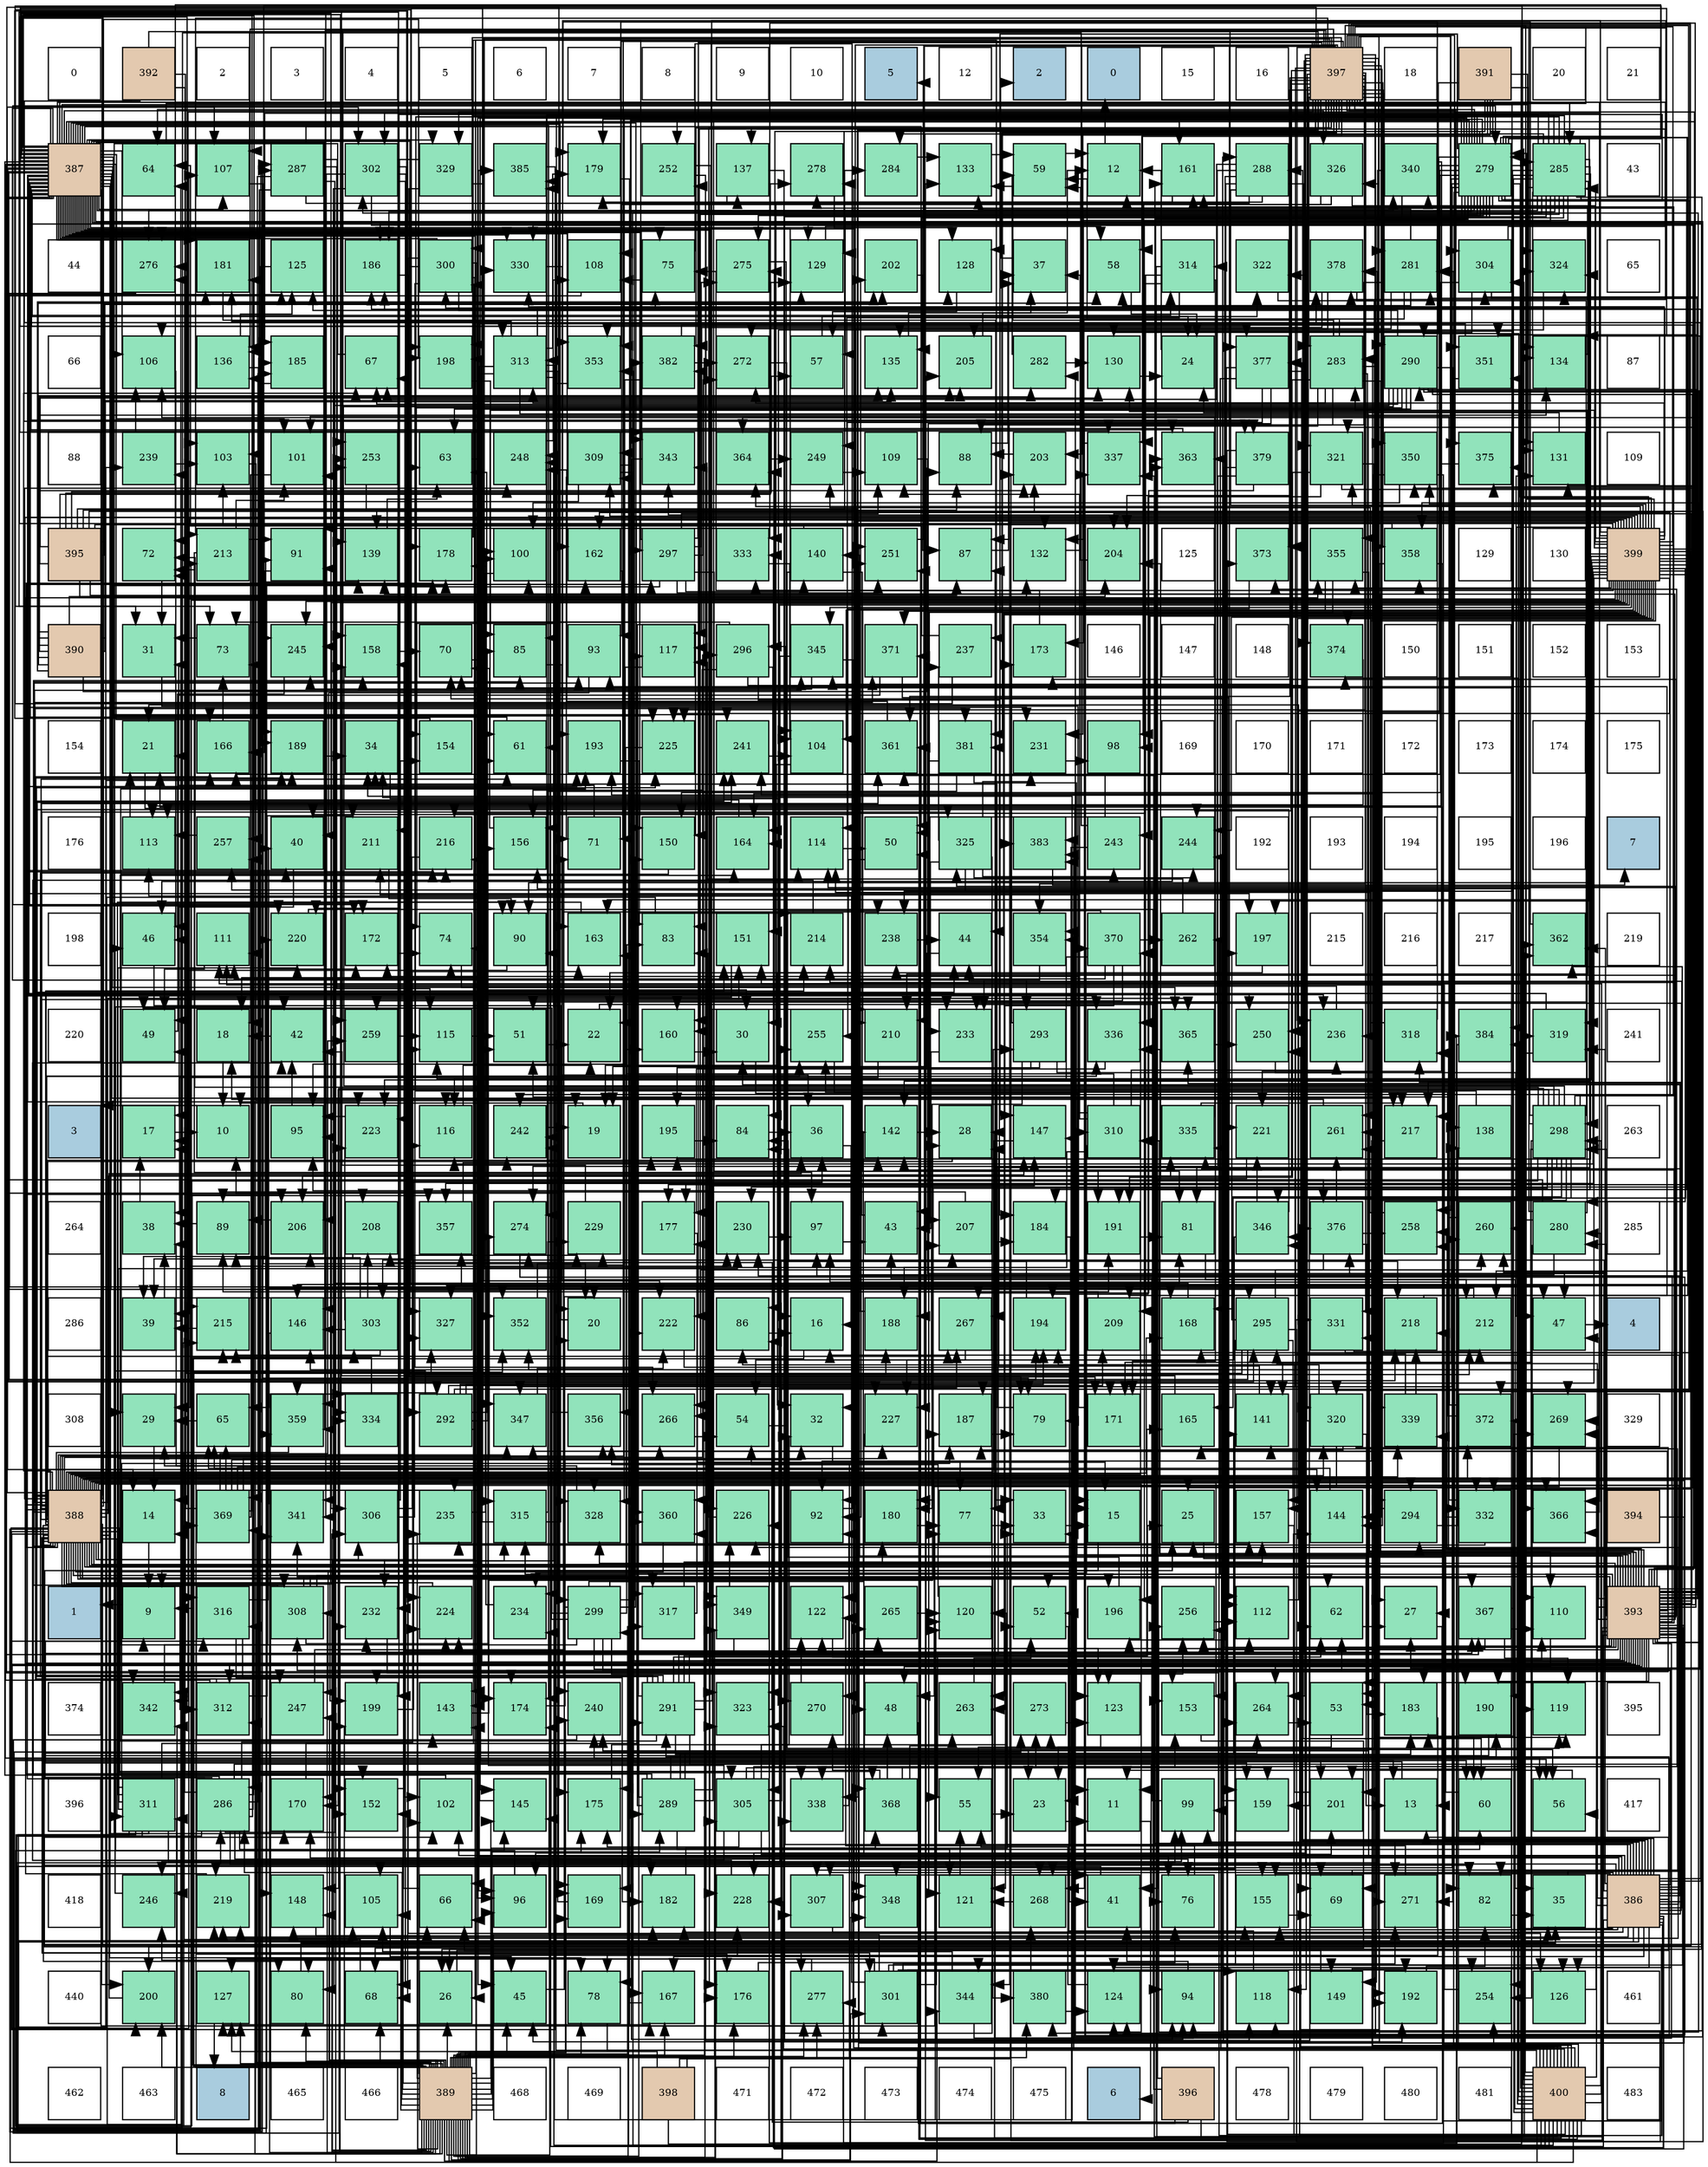 digraph layout{
 rankdir=TB;
 splines=ortho;
 node [style=filled shape=square fixedsize=true width=0.6];
0[label="0", fontsize=8, fillcolor="#ffffff"];
1[label="392", fontsize=8, fillcolor="#e3c9af"];
2[label="2", fontsize=8, fillcolor="#ffffff"];
3[label="3", fontsize=8, fillcolor="#ffffff"];
4[label="4", fontsize=8, fillcolor="#ffffff"];
5[label="5", fontsize=8, fillcolor="#ffffff"];
6[label="6", fontsize=8, fillcolor="#ffffff"];
7[label="7", fontsize=8, fillcolor="#ffffff"];
8[label="8", fontsize=8, fillcolor="#ffffff"];
9[label="9", fontsize=8, fillcolor="#ffffff"];
10[label="10", fontsize=8, fillcolor="#ffffff"];
11[label="5", fontsize=8, fillcolor="#a9ccde"];
12[label="12", fontsize=8, fillcolor="#ffffff"];
13[label="2", fontsize=8, fillcolor="#a9ccde"];
14[label="0", fontsize=8, fillcolor="#a9ccde"];
15[label="15", fontsize=8, fillcolor="#ffffff"];
16[label="16", fontsize=8, fillcolor="#ffffff"];
17[label="397", fontsize=8, fillcolor="#e3c9af"];
18[label="18", fontsize=8, fillcolor="#ffffff"];
19[label="391", fontsize=8, fillcolor="#e3c9af"];
20[label="20", fontsize=8, fillcolor="#ffffff"];
21[label="21", fontsize=8, fillcolor="#ffffff"];
22[label="387", fontsize=8, fillcolor="#e3c9af"];
23[label="64", fontsize=8, fillcolor="#91e3bb"];
24[label="107", fontsize=8, fillcolor="#91e3bb"];
25[label="287", fontsize=8, fillcolor="#91e3bb"];
26[label="302", fontsize=8, fillcolor="#91e3bb"];
27[label="329", fontsize=8, fillcolor="#91e3bb"];
28[label="385", fontsize=8, fillcolor="#91e3bb"];
29[label="179", fontsize=8, fillcolor="#91e3bb"];
30[label="252", fontsize=8, fillcolor="#91e3bb"];
31[label="137", fontsize=8, fillcolor="#91e3bb"];
32[label="278", fontsize=8, fillcolor="#91e3bb"];
33[label="284", fontsize=8, fillcolor="#91e3bb"];
34[label="133", fontsize=8, fillcolor="#91e3bb"];
35[label="59", fontsize=8, fillcolor="#91e3bb"];
36[label="12", fontsize=8, fillcolor="#91e3bb"];
37[label="161", fontsize=8, fillcolor="#91e3bb"];
38[label="288", fontsize=8, fillcolor="#91e3bb"];
39[label="326", fontsize=8, fillcolor="#91e3bb"];
40[label="340", fontsize=8, fillcolor="#91e3bb"];
41[label="279", fontsize=8, fillcolor="#91e3bb"];
42[label="285", fontsize=8, fillcolor="#91e3bb"];
43[label="43", fontsize=8, fillcolor="#ffffff"];
44[label="44", fontsize=8, fillcolor="#ffffff"];
45[label="276", fontsize=8, fillcolor="#91e3bb"];
46[label="181", fontsize=8, fillcolor="#91e3bb"];
47[label="125", fontsize=8, fillcolor="#91e3bb"];
48[label="186", fontsize=8, fillcolor="#91e3bb"];
49[label="300", fontsize=8, fillcolor="#91e3bb"];
50[label="330", fontsize=8, fillcolor="#91e3bb"];
51[label="108", fontsize=8, fillcolor="#91e3bb"];
52[label="75", fontsize=8, fillcolor="#91e3bb"];
53[label="275", fontsize=8, fillcolor="#91e3bb"];
54[label="129", fontsize=8, fillcolor="#91e3bb"];
55[label="202", fontsize=8, fillcolor="#91e3bb"];
56[label="128", fontsize=8, fillcolor="#91e3bb"];
57[label="37", fontsize=8, fillcolor="#91e3bb"];
58[label="58", fontsize=8, fillcolor="#91e3bb"];
59[label="314", fontsize=8, fillcolor="#91e3bb"];
60[label="322", fontsize=8, fillcolor="#91e3bb"];
61[label="378", fontsize=8, fillcolor="#91e3bb"];
62[label="281", fontsize=8, fillcolor="#91e3bb"];
63[label="304", fontsize=8, fillcolor="#91e3bb"];
64[label="324", fontsize=8, fillcolor="#91e3bb"];
65[label="65", fontsize=8, fillcolor="#ffffff"];
66[label="66", fontsize=8, fillcolor="#ffffff"];
67[label="106", fontsize=8, fillcolor="#91e3bb"];
68[label="136", fontsize=8, fillcolor="#91e3bb"];
69[label="185", fontsize=8, fillcolor="#91e3bb"];
70[label="67", fontsize=8, fillcolor="#91e3bb"];
71[label="198", fontsize=8, fillcolor="#91e3bb"];
72[label="313", fontsize=8, fillcolor="#91e3bb"];
73[label="353", fontsize=8, fillcolor="#91e3bb"];
74[label="382", fontsize=8, fillcolor="#91e3bb"];
75[label="272", fontsize=8, fillcolor="#91e3bb"];
76[label="57", fontsize=8, fillcolor="#91e3bb"];
77[label="135", fontsize=8, fillcolor="#91e3bb"];
78[label="205", fontsize=8, fillcolor="#91e3bb"];
79[label="282", fontsize=8, fillcolor="#91e3bb"];
80[label="130", fontsize=8, fillcolor="#91e3bb"];
81[label="24", fontsize=8, fillcolor="#91e3bb"];
82[label="377", fontsize=8, fillcolor="#91e3bb"];
83[label="283", fontsize=8, fillcolor="#91e3bb"];
84[label="290", fontsize=8, fillcolor="#91e3bb"];
85[label="351", fontsize=8, fillcolor="#91e3bb"];
86[label="134", fontsize=8, fillcolor="#91e3bb"];
87[label="87", fontsize=8, fillcolor="#ffffff"];
88[label="88", fontsize=8, fillcolor="#ffffff"];
89[label="239", fontsize=8, fillcolor="#91e3bb"];
90[label="103", fontsize=8, fillcolor="#91e3bb"];
91[label="101", fontsize=8, fillcolor="#91e3bb"];
92[label="253", fontsize=8, fillcolor="#91e3bb"];
93[label="63", fontsize=8, fillcolor="#91e3bb"];
94[label="248", fontsize=8, fillcolor="#91e3bb"];
95[label="309", fontsize=8, fillcolor="#91e3bb"];
96[label="343", fontsize=8, fillcolor="#91e3bb"];
97[label="364", fontsize=8, fillcolor="#91e3bb"];
98[label="249", fontsize=8, fillcolor="#91e3bb"];
99[label="109", fontsize=8, fillcolor="#91e3bb"];
100[label="88", fontsize=8, fillcolor="#91e3bb"];
101[label="203", fontsize=8, fillcolor="#91e3bb"];
102[label="337", fontsize=8, fillcolor="#91e3bb"];
103[label="363", fontsize=8, fillcolor="#91e3bb"];
104[label="379", fontsize=8, fillcolor="#91e3bb"];
105[label="321", fontsize=8, fillcolor="#91e3bb"];
106[label="350", fontsize=8, fillcolor="#91e3bb"];
107[label="375", fontsize=8, fillcolor="#91e3bb"];
108[label="131", fontsize=8, fillcolor="#91e3bb"];
109[label="109", fontsize=8, fillcolor="#ffffff"];
110[label="395", fontsize=8, fillcolor="#e3c9af"];
111[label="72", fontsize=8, fillcolor="#91e3bb"];
112[label="213", fontsize=8, fillcolor="#91e3bb"];
113[label="91", fontsize=8, fillcolor="#91e3bb"];
114[label="139", fontsize=8, fillcolor="#91e3bb"];
115[label="178", fontsize=8, fillcolor="#91e3bb"];
116[label="100", fontsize=8, fillcolor="#91e3bb"];
117[label="162", fontsize=8, fillcolor="#91e3bb"];
118[label="297", fontsize=8, fillcolor="#91e3bb"];
119[label="333", fontsize=8, fillcolor="#91e3bb"];
120[label="140", fontsize=8, fillcolor="#91e3bb"];
121[label="251", fontsize=8, fillcolor="#91e3bb"];
122[label="87", fontsize=8, fillcolor="#91e3bb"];
123[label="132", fontsize=8, fillcolor="#91e3bb"];
124[label="204", fontsize=8, fillcolor="#91e3bb"];
125[label="125", fontsize=8, fillcolor="#ffffff"];
126[label="373", fontsize=8, fillcolor="#91e3bb"];
127[label="355", fontsize=8, fillcolor="#91e3bb"];
128[label="358", fontsize=8, fillcolor="#91e3bb"];
129[label="129", fontsize=8, fillcolor="#ffffff"];
130[label="130", fontsize=8, fillcolor="#ffffff"];
131[label="399", fontsize=8, fillcolor="#e3c9af"];
132[label="390", fontsize=8, fillcolor="#e3c9af"];
133[label="31", fontsize=8, fillcolor="#91e3bb"];
134[label="73", fontsize=8, fillcolor="#91e3bb"];
135[label="245", fontsize=8, fillcolor="#91e3bb"];
136[label="158", fontsize=8, fillcolor="#91e3bb"];
137[label="70", fontsize=8, fillcolor="#91e3bb"];
138[label="85", fontsize=8, fillcolor="#91e3bb"];
139[label="93", fontsize=8, fillcolor="#91e3bb"];
140[label="117", fontsize=8, fillcolor="#91e3bb"];
141[label="296", fontsize=8, fillcolor="#91e3bb"];
142[label="345", fontsize=8, fillcolor="#91e3bb"];
143[label="371", fontsize=8, fillcolor="#91e3bb"];
144[label="237", fontsize=8, fillcolor="#91e3bb"];
145[label="173", fontsize=8, fillcolor="#91e3bb"];
146[label="146", fontsize=8, fillcolor="#ffffff"];
147[label="147", fontsize=8, fillcolor="#ffffff"];
148[label="148", fontsize=8, fillcolor="#ffffff"];
149[label="374", fontsize=8, fillcolor="#91e3bb"];
150[label="150", fontsize=8, fillcolor="#ffffff"];
151[label="151", fontsize=8, fillcolor="#ffffff"];
152[label="152", fontsize=8, fillcolor="#ffffff"];
153[label="153", fontsize=8, fillcolor="#ffffff"];
154[label="154", fontsize=8, fillcolor="#ffffff"];
155[label="21", fontsize=8, fillcolor="#91e3bb"];
156[label="166", fontsize=8, fillcolor="#91e3bb"];
157[label="189", fontsize=8, fillcolor="#91e3bb"];
158[label="34", fontsize=8, fillcolor="#91e3bb"];
159[label="154", fontsize=8, fillcolor="#91e3bb"];
160[label="61", fontsize=8, fillcolor="#91e3bb"];
161[label="193", fontsize=8, fillcolor="#91e3bb"];
162[label="225", fontsize=8, fillcolor="#91e3bb"];
163[label="241", fontsize=8, fillcolor="#91e3bb"];
164[label="104", fontsize=8, fillcolor="#91e3bb"];
165[label="361", fontsize=8, fillcolor="#91e3bb"];
166[label="381", fontsize=8, fillcolor="#91e3bb"];
167[label="231", fontsize=8, fillcolor="#91e3bb"];
168[label="98", fontsize=8, fillcolor="#91e3bb"];
169[label="169", fontsize=8, fillcolor="#ffffff"];
170[label="170", fontsize=8, fillcolor="#ffffff"];
171[label="171", fontsize=8, fillcolor="#ffffff"];
172[label="172", fontsize=8, fillcolor="#ffffff"];
173[label="173", fontsize=8, fillcolor="#ffffff"];
174[label="174", fontsize=8, fillcolor="#ffffff"];
175[label="175", fontsize=8, fillcolor="#ffffff"];
176[label="176", fontsize=8, fillcolor="#ffffff"];
177[label="113", fontsize=8, fillcolor="#91e3bb"];
178[label="257", fontsize=8, fillcolor="#91e3bb"];
179[label="40", fontsize=8, fillcolor="#91e3bb"];
180[label="211", fontsize=8, fillcolor="#91e3bb"];
181[label="216", fontsize=8, fillcolor="#91e3bb"];
182[label="156", fontsize=8, fillcolor="#91e3bb"];
183[label="71", fontsize=8, fillcolor="#91e3bb"];
184[label="150", fontsize=8, fillcolor="#91e3bb"];
185[label="164", fontsize=8, fillcolor="#91e3bb"];
186[label="114", fontsize=8, fillcolor="#91e3bb"];
187[label="50", fontsize=8, fillcolor="#91e3bb"];
188[label="325", fontsize=8, fillcolor="#91e3bb"];
189[label="383", fontsize=8, fillcolor="#91e3bb"];
190[label="243", fontsize=8, fillcolor="#91e3bb"];
191[label="244", fontsize=8, fillcolor="#91e3bb"];
192[label="192", fontsize=8, fillcolor="#ffffff"];
193[label="193", fontsize=8, fillcolor="#ffffff"];
194[label="194", fontsize=8, fillcolor="#ffffff"];
195[label="195", fontsize=8, fillcolor="#ffffff"];
196[label="196", fontsize=8, fillcolor="#ffffff"];
197[label="7", fontsize=8, fillcolor="#a9ccde"];
198[label="198", fontsize=8, fillcolor="#ffffff"];
199[label="46", fontsize=8, fillcolor="#91e3bb"];
200[label="111", fontsize=8, fillcolor="#91e3bb"];
201[label="220", fontsize=8, fillcolor="#91e3bb"];
202[label="172", fontsize=8, fillcolor="#91e3bb"];
203[label="74", fontsize=8, fillcolor="#91e3bb"];
204[label="90", fontsize=8, fillcolor="#91e3bb"];
205[label="163", fontsize=8, fillcolor="#91e3bb"];
206[label="83", fontsize=8, fillcolor="#91e3bb"];
207[label="151", fontsize=8, fillcolor="#91e3bb"];
208[label="214", fontsize=8, fillcolor="#91e3bb"];
209[label="238", fontsize=8, fillcolor="#91e3bb"];
210[label="44", fontsize=8, fillcolor="#91e3bb"];
211[label="354", fontsize=8, fillcolor="#91e3bb"];
212[label="370", fontsize=8, fillcolor="#91e3bb"];
213[label="262", fontsize=8, fillcolor="#91e3bb"];
214[label="197", fontsize=8, fillcolor="#91e3bb"];
215[label="215", fontsize=8, fillcolor="#ffffff"];
216[label="216", fontsize=8, fillcolor="#ffffff"];
217[label="217", fontsize=8, fillcolor="#ffffff"];
218[label="362", fontsize=8, fillcolor="#91e3bb"];
219[label="219", fontsize=8, fillcolor="#ffffff"];
220[label="220", fontsize=8, fillcolor="#ffffff"];
221[label="49", fontsize=8, fillcolor="#91e3bb"];
222[label="18", fontsize=8, fillcolor="#91e3bb"];
223[label="42", fontsize=8, fillcolor="#91e3bb"];
224[label="259", fontsize=8, fillcolor="#91e3bb"];
225[label="115", fontsize=8, fillcolor="#91e3bb"];
226[label="51", fontsize=8, fillcolor="#91e3bb"];
227[label="22", fontsize=8, fillcolor="#91e3bb"];
228[label="160", fontsize=8, fillcolor="#91e3bb"];
229[label="30", fontsize=8, fillcolor="#91e3bb"];
230[label="255", fontsize=8, fillcolor="#91e3bb"];
231[label="210", fontsize=8, fillcolor="#91e3bb"];
232[label="233", fontsize=8, fillcolor="#91e3bb"];
233[label="293", fontsize=8, fillcolor="#91e3bb"];
234[label="336", fontsize=8, fillcolor="#91e3bb"];
235[label="365", fontsize=8, fillcolor="#91e3bb"];
236[label="250", fontsize=8, fillcolor="#91e3bb"];
237[label="236", fontsize=8, fillcolor="#91e3bb"];
238[label="318", fontsize=8, fillcolor="#91e3bb"];
239[label="384", fontsize=8, fillcolor="#91e3bb"];
240[label="319", fontsize=8, fillcolor="#91e3bb"];
241[label="241", fontsize=8, fillcolor="#ffffff"];
242[label="3", fontsize=8, fillcolor="#a9ccde"];
243[label="17", fontsize=8, fillcolor="#91e3bb"];
244[label="10", fontsize=8, fillcolor="#91e3bb"];
245[label="95", fontsize=8, fillcolor="#91e3bb"];
246[label="223", fontsize=8, fillcolor="#91e3bb"];
247[label="116", fontsize=8, fillcolor="#91e3bb"];
248[label="242", fontsize=8, fillcolor="#91e3bb"];
249[label="19", fontsize=8, fillcolor="#91e3bb"];
250[label="195", fontsize=8, fillcolor="#91e3bb"];
251[label="84", fontsize=8, fillcolor="#91e3bb"];
252[label="36", fontsize=8, fillcolor="#91e3bb"];
253[label="142", fontsize=8, fillcolor="#91e3bb"];
254[label="28", fontsize=8, fillcolor="#91e3bb"];
255[label="147", fontsize=8, fillcolor="#91e3bb"];
256[label="310", fontsize=8, fillcolor="#91e3bb"];
257[label="335", fontsize=8, fillcolor="#91e3bb"];
258[label="221", fontsize=8, fillcolor="#91e3bb"];
259[label="261", fontsize=8, fillcolor="#91e3bb"];
260[label="217", fontsize=8, fillcolor="#91e3bb"];
261[label="138", fontsize=8, fillcolor="#91e3bb"];
262[label="298", fontsize=8, fillcolor="#91e3bb"];
263[label="263", fontsize=8, fillcolor="#ffffff"];
264[label="264", fontsize=8, fillcolor="#ffffff"];
265[label="38", fontsize=8, fillcolor="#91e3bb"];
266[label="89", fontsize=8, fillcolor="#91e3bb"];
267[label="206", fontsize=8, fillcolor="#91e3bb"];
268[label="208", fontsize=8, fillcolor="#91e3bb"];
269[label="357", fontsize=8, fillcolor="#91e3bb"];
270[label="274", fontsize=8, fillcolor="#91e3bb"];
271[label="229", fontsize=8, fillcolor="#91e3bb"];
272[label="177", fontsize=8, fillcolor="#91e3bb"];
273[label="230", fontsize=8, fillcolor="#91e3bb"];
274[label="97", fontsize=8, fillcolor="#91e3bb"];
275[label="43", fontsize=8, fillcolor="#91e3bb"];
276[label="207", fontsize=8, fillcolor="#91e3bb"];
277[label="184", fontsize=8, fillcolor="#91e3bb"];
278[label="191", fontsize=8, fillcolor="#91e3bb"];
279[label="81", fontsize=8, fillcolor="#91e3bb"];
280[label="346", fontsize=8, fillcolor="#91e3bb"];
281[label="376", fontsize=8, fillcolor="#91e3bb"];
282[label="258", fontsize=8, fillcolor="#91e3bb"];
283[label="260", fontsize=8, fillcolor="#91e3bb"];
284[label="280", fontsize=8, fillcolor="#91e3bb"];
285[label="285", fontsize=8, fillcolor="#ffffff"];
286[label="286", fontsize=8, fillcolor="#ffffff"];
287[label="39", fontsize=8, fillcolor="#91e3bb"];
288[label="215", fontsize=8, fillcolor="#91e3bb"];
289[label="146", fontsize=8, fillcolor="#91e3bb"];
290[label="303", fontsize=8, fillcolor="#91e3bb"];
291[label="327", fontsize=8, fillcolor="#91e3bb"];
292[label="352", fontsize=8, fillcolor="#91e3bb"];
293[label="20", fontsize=8, fillcolor="#91e3bb"];
294[label="222", fontsize=8, fillcolor="#91e3bb"];
295[label="86", fontsize=8, fillcolor="#91e3bb"];
296[label="16", fontsize=8, fillcolor="#91e3bb"];
297[label="188", fontsize=8, fillcolor="#91e3bb"];
298[label="267", fontsize=8, fillcolor="#91e3bb"];
299[label="194", fontsize=8, fillcolor="#91e3bb"];
300[label="209", fontsize=8, fillcolor="#91e3bb"];
301[label="168", fontsize=8, fillcolor="#91e3bb"];
302[label="295", fontsize=8, fillcolor="#91e3bb"];
303[label="331", fontsize=8, fillcolor="#91e3bb"];
304[label="218", fontsize=8, fillcolor="#91e3bb"];
305[label="212", fontsize=8, fillcolor="#91e3bb"];
306[label="47", fontsize=8, fillcolor="#91e3bb"];
307[label="4", fontsize=8, fillcolor="#a9ccde"];
308[label="308", fontsize=8, fillcolor="#ffffff"];
309[label="29", fontsize=8, fillcolor="#91e3bb"];
310[label="65", fontsize=8, fillcolor="#91e3bb"];
311[label="359", fontsize=8, fillcolor="#91e3bb"];
312[label="334", fontsize=8, fillcolor="#91e3bb"];
313[label="292", fontsize=8, fillcolor="#91e3bb"];
314[label="347", fontsize=8, fillcolor="#91e3bb"];
315[label="356", fontsize=8, fillcolor="#91e3bb"];
316[label="266", fontsize=8, fillcolor="#91e3bb"];
317[label="54", fontsize=8, fillcolor="#91e3bb"];
318[label="32", fontsize=8, fillcolor="#91e3bb"];
319[label="227", fontsize=8, fillcolor="#91e3bb"];
320[label="187", fontsize=8, fillcolor="#91e3bb"];
321[label="79", fontsize=8, fillcolor="#91e3bb"];
322[label="171", fontsize=8, fillcolor="#91e3bb"];
323[label="165", fontsize=8, fillcolor="#91e3bb"];
324[label="141", fontsize=8, fillcolor="#91e3bb"];
325[label="320", fontsize=8, fillcolor="#91e3bb"];
326[label="339", fontsize=8, fillcolor="#91e3bb"];
327[label="372", fontsize=8, fillcolor="#91e3bb"];
328[label="269", fontsize=8, fillcolor="#91e3bb"];
329[label="329", fontsize=8, fillcolor="#ffffff"];
330[label="388", fontsize=8, fillcolor="#e3c9af"];
331[label="14", fontsize=8, fillcolor="#91e3bb"];
332[label="369", fontsize=8, fillcolor="#91e3bb"];
333[label="341", fontsize=8, fillcolor="#91e3bb"];
334[label="306", fontsize=8, fillcolor="#91e3bb"];
335[label="235", fontsize=8, fillcolor="#91e3bb"];
336[label="315", fontsize=8, fillcolor="#91e3bb"];
337[label="328", fontsize=8, fillcolor="#91e3bb"];
338[label="360", fontsize=8, fillcolor="#91e3bb"];
339[label="226", fontsize=8, fillcolor="#91e3bb"];
340[label="92", fontsize=8, fillcolor="#91e3bb"];
341[label="180", fontsize=8, fillcolor="#91e3bb"];
342[label="77", fontsize=8, fillcolor="#91e3bb"];
343[label="33", fontsize=8, fillcolor="#91e3bb"];
344[label="15", fontsize=8, fillcolor="#91e3bb"];
345[label="25", fontsize=8, fillcolor="#91e3bb"];
346[label="157", fontsize=8, fillcolor="#91e3bb"];
347[label="144", fontsize=8, fillcolor="#91e3bb"];
348[label="294", fontsize=8, fillcolor="#91e3bb"];
349[label="332", fontsize=8, fillcolor="#91e3bb"];
350[label="366", fontsize=8, fillcolor="#91e3bb"];
351[label="394", fontsize=8, fillcolor="#e3c9af"];
352[label="1", fontsize=8, fillcolor="#a9ccde"];
353[label="9", fontsize=8, fillcolor="#91e3bb"];
354[label="316", fontsize=8, fillcolor="#91e3bb"];
355[label="308", fontsize=8, fillcolor="#91e3bb"];
356[label="232", fontsize=8, fillcolor="#91e3bb"];
357[label="224", fontsize=8, fillcolor="#91e3bb"];
358[label="234", fontsize=8, fillcolor="#91e3bb"];
359[label="299", fontsize=8, fillcolor="#91e3bb"];
360[label="317", fontsize=8, fillcolor="#91e3bb"];
361[label="349", fontsize=8, fillcolor="#91e3bb"];
362[label="122", fontsize=8, fillcolor="#91e3bb"];
363[label="265", fontsize=8, fillcolor="#91e3bb"];
364[label="120", fontsize=8, fillcolor="#91e3bb"];
365[label="52", fontsize=8, fillcolor="#91e3bb"];
366[label="196", fontsize=8, fillcolor="#91e3bb"];
367[label="256", fontsize=8, fillcolor="#91e3bb"];
368[label="112", fontsize=8, fillcolor="#91e3bb"];
369[label="62", fontsize=8, fillcolor="#91e3bb"];
370[label="27", fontsize=8, fillcolor="#91e3bb"];
371[label="367", fontsize=8, fillcolor="#91e3bb"];
372[label="110", fontsize=8, fillcolor="#91e3bb"];
373[label="393", fontsize=8, fillcolor="#e3c9af"];
374[label="374", fontsize=8, fillcolor="#ffffff"];
375[label="342", fontsize=8, fillcolor="#91e3bb"];
376[label="312", fontsize=8, fillcolor="#91e3bb"];
377[label="247", fontsize=8, fillcolor="#91e3bb"];
378[label="199", fontsize=8, fillcolor="#91e3bb"];
379[label="143", fontsize=8, fillcolor="#91e3bb"];
380[label="174", fontsize=8, fillcolor="#91e3bb"];
381[label="240", fontsize=8, fillcolor="#91e3bb"];
382[label="291", fontsize=8, fillcolor="#91e3bb"];
383[label="323", fontsize=8, fillcolor="#91e3bb"];
384[label="270", fontsize=8, fillcolor="#91e3bb"];
385[label="48", fontsize=8, fillcolor="#91e3bb"];
386[label="263", fontsize=8, fillcolor="#91e3bb"];
387[label="273", fontsize=8, fillcolor="#91e3bb"];
388[label="123", fontsize=8, fillcolor="#91e3bb"];
389[label="153", fontsize=8, fillcolor="#91e3bb"];
390[label="264", fontsize=8, fillcolor="#91e3bb"];
391[label="53", fontsize=8, fillcolor="#91e3bb"];
392[label="183", fontsize=8, fillcolor="#91e3bb"];
393[label="190", fontsize=8, fillcolor="#91e3bb"];
394[label="119", fontsize=8, fillcolor="#91e3bb"];
395[label="395", fontsize=8, fillcolor="#ffffff"];
396[label="396", fontsize=8, fillcolor="#ffffff"];
397[label="311", fontsize=8, fillcolor="#91e3bb"];
398[label="286", fontsize=8, fillcolor="#91e3bb"];
399[label="170", fontsize=8, fillcolor="#91e3bb"];
400[label="152", fontsize=8, fillcolor="#91e3bb"];
401[label="102", fontsize=8, fillcolor="#91e3bb"];
402[label="145", fontsize=8, fillcolor="#91e3bb"];
403[label="175", fontsize=8, fillcolor="#91e3bb"];
404[label="289", fontsize=8, fillcolor="#91e3bb"];
405[label="305", fontsize=8, fillcolor="#91e3bb"];
406[label="338", fontsize=8, fillcolor="#91e3bb"];
407[label="368", fontsize=8, fillcolor="#91e3bb"];
408[label="55", fontsize=8, fillcolor="#91e3bb"];
409[label="23", fontsize=8, fillcolor="#91e3bb"];
410[label="11", fontsize=8, fillcolor="#91e3bb"];
411[label="99", fontsize=8, fillcolor="#91e3bb"];
412[label="159", fontsize=8, fillcolor="#91e3bb"];
413[label="201", fontsize=8, fillcolor="#91e3bb"];
414[label="13", fontsize=8, fillcolor="#91e3bb"];
415[label="60", fontsize=8, fillcolor="#91e3bb"];
416[label="56", fontsize=8, fillcolor="#91e3bb"];
417[label="417", fontsize=8, fillcolor="#ffffff"];
418[label="418", fontsize=8, fillcolor="#ffffff"];
419[label="246", fontsize=8, fillcolor="#91e3bb"];
420[label="219", fontsize=8, fillcolor="#91e3bb"];
421[label="148", fontsize=8, fillcolor="#91e3bb"];
422[label="105", fontsize=8, fillcolor="#91e3bb"];
423[label="66", fontsize=8, fillcolor="#91e3bb"];
424[label="96", fontsize=8, fillcolor="#91e3bb"];
425[label="169", fontsize=8, fillcolor="#91e3bb"];
426[label="182", fontsize=8, fillcolor="#91e3bb"];
427[label="228", fontsize=8, fillcolor="#91e3bb"];
428[label="307", fontsize=8, fillcolor="#91e3bb"];
429[label="348", fontsize=8, fillcolor="#91e3bb"];
430[label="121", fontsize=8, fillcolor="#91e3bb"];
431[label="268", fontsize=8, fillcolor="#91e3bb"];
432[label="41", fontsize=8, fillcolor="#91e3bb"];
433[label="76", fontsize=8, fillcolor="#91e3bb"];
434[label="155", fontsize=8, fillcolor="#91e3bb"];
435[label="69", fontsize=8, fillcolor="#91e3bb"];
436[label="271", fontsize=8, fillcolor="#91e3bb"];
437[label="82", fontsize=8, fillcolor="#91e3bb"];
438[label="35", fontsize=8, fillcolor="#91e3bb"];
439[label="386", fontsize=8, fillcolor="#e3c9af"];
440[label="440", fontsize=8, fillcolor="#ffffff"];
441[label="200", fontsize=8, fillcolor="#91e3bb"];
442[label="127", fontsize=8, fillcolor="#91e3bb"];
443[label="80", fontsize=8, fillcolor="#91e3bb"];
444[label="68", fontsize=8, fillcolor="#91e3bb"];
445[label="26", fontsize=8, fillcolor="#91e3bb"];
446[label="45", fontsize=8, fillcolor="#91e3bb"];
447[label="78", fontsize=8, fillcolor="#91e3bb"];
448[label="167", fontsize=8, fillcolor="#91e3bb"];
449[label="176", fontsize=8, fillcolor="#91e3bb"];
450[label="277", fontsize=8, fillcolor="#91e3bb"];
451[label="301", fontsize=8, fillcolor="#91e3bb"];
452[label="344", fontsize=8, fillcolor="#91e3bb"];
453[label="380", fontsize=8, fillcolor="#91e3bb"];
454[label="124", fontsize=8, fillcolor="#91e3bb"];
455[label="94", fontsize=8, fillcolor="#91e3bb"];
456[label="118", fontsize=8, fillcolor="#91e3bb"];
457[label="149", fontsize=8, fillcolor="#91e3bb"];
458[label="192", fontsize=8, fillcolor="#91e3bb"];
459[label="254", fontsize=8, fillcolor="#91e3bb"];
460[label="126", fontsize=8, fillcolor="#91e3bb"];
461[label="461", fontsize=8, fillcolor="#ffffff"];
462[label="462", fontsize=8, fillcolor="#ffffff"];
463[label="463", fontsize=8, fillcolor="#ffffff"];
464[label="8", fontsize=8, fillcolor="#a9ccde"];
465[label="465", fontsize=8, fillcolor="#ffffff"];
466[label="466", fontsize=8, fillcolor="#ffffff"];
467[label="389", fontsize=8, fillcolor="#e3c9af"];
468[label="468", fontsize=8, fillcolor="#ffffff"];
469[label="469", fontsize=8, fillcolor="#ffffff"];
470[label="398", fontsize=8, fillcolor="#e3c9af"];
471[label="471", fontsize=8, fillcolor="#ffffff"];
472[label="472", fontsize=8, fillcolor="#ffffff"];
473[label="473", fontsize=8, fillcolor="#ffffff"];
474[label="474", fontsize=8, fillcolor="#ffffff"];
475[label="475", fontsize=8, fillcolor="#ffffff"];
476[label="6", fontsize=8, fillcolor="#a9ccde"];
477[label="396", fontsize=8, fillcolor="#e3c9af"];
478[label="478", fontsize=8, fillcolor="#ffffff"];
479[label="479", fontsize=8, fillcolor="#ffffff"];
480[label="480", fontsize=8, fillcolor="#ffffff"];
481[label="481", fontsize=8, fillcolor="#ffffff"];
482[label="400", fontsize=8, fillcolor="#e3c9af"];
483[label="483", fontsize=8, fillcolor="#ffffff"];
edge [constraint=false, style=vis];353 -> 352;
244 -> 242;
410 -> 476;
36 -> 14;
414 -> 353;
331 -> 353;
344 -> 353;
296 -> 353;
243 -> 244;
222 -> 244;
249 -> 244;
293 -> 244;
155 -> 410;
227 -> 410;
409 -> 410;
81 -> 36;
345 -> 414;
445 -> 414;
370 -> 414;
254 -> 331;
309 -> 331;
229 -> 344;
133 -> 344;
318 -> 344;
343 -> 344;
158 -> 296;
438 -> 296;
252 -> 296;
57 -> 13;
265 -> 243;
287 -> 243;
179 -> 243;
432 -> 243;
223 -> 222;
275 -> 222;
210 -> 249;
446 -> 293;
199 -> 293;
306 -> 307;
385 -> 155;
221 -> 155;
187 -> 227;
226 -> 227;
365 -> 409;
391 -> 409;
317 -> 409;
408 -> 409;
416 -> 410;
76 -> 81;
58 -> 81;
35 -> 36;
415 -> 345;
160 -> 445;
369 -> 370;
93 -> 414;
23 -> 254;
310 -> 309;
423 -> 309;
70 -> 331;
444 -> 331;
435 -> 229;
137 -> 229;
183 -> 133;
111 -> 133;
134 -> 133;
203 -> 318;
52 -> 318;
433 -> 343;
342 -> 343;
447 -> 158;
321 -> 158;
443 -> 438;
279 -> 438;
437 -> 438;
206 -> 438;
251 -> 252;
138 -> 252;
295 -> 296;
122 -> 57;
100 -> 57;
266 -> 265;
204 -> 287;
113 -> 287;
340 -> 179;
139 -> 179;
455 -> 432;
245 -> 223;
424 -> 223;
274 -> 275;
168 -> 275;
411 -> 275;
116 -> 222;
91 -> 222;
401 -> 210;
90 -> 249;
164 -> 249;
422 -> 446;
67 -> 199;
24 -> 293;
51 -> 306;
99 -> 306;
372 -> 385;
200 -> 221;
368 -> 155;
177 -> 155;
186 -> 187;
225 -> 226;
247 -> 227;
140 -> 227;
456 -> 365;
394 -> 391;
364 -> 317;
430 -> 408;
362 -> 408;
388 -> 408;
454 -> 408;
47 -> 416;
460 -> 416;
442 -> 464;
56 -> 76;
54 -> 58;
80 -> 81;
108 -> 81;
123 -> 35;
34 -> 35;
86 -> 36;
77 -> 36;
68 -> 415;
68 -> 47;
31 -> 160;
31 -> 369;
261 -> 93;
114 -> 93;
120 -> 23;
120 -> 279;
120 -> 394;
324 -> 254;
253 -> 254;
379 -> 254;
347 -> 310;
402 -> 310;
289 -> 310;
255 -> 310;
421 -> 423;
457 -> 423;
457 -> 460;
184 -> 309;
207 -> 309;
400 -> 70;
389 -> 444;
159 -> 444;
434 -> 435;
182 -> 137;
346 -> 137;
136 -> 137;
412 -> 137;
228 -> 229;
37 -> 229;
117 -> 183;
205 -> 111;
185 -> 134;
323 -> 134;
156 -> 134;
448 -> 134;
301 -> 133;
425 -> 203;
399 -> 203;
322 -> 203;
202 -> 203;
145 -> 52;
380 -> 318;
403 -> 318;
449 -> 433;
272 -> 342;
115 -> 342;
29 -> 342;
341 -> 342;
46 -> 343;
426 -> 343;
392 -> 447;
277 -> 321;
69 -> 321;
48 -> 321;
320 -> 321;
297 -> 158;
157 -> 158;
393 -> 443;
278 -> 279;
458 -> 437;
161 -> 206;
299 -> 251;
250 -> 251;
366 -> 251;
214 -> 251;
71 -> 138;
378 -> 252;
441 -> 252;
413 -> 295;
55 -> 122;
101 -> 100;
124 -> 57;
78 -> 57;
267 -> 266;
276 -> 266;
268 -> 266;
300 -> 266;
231 -> 265;
180 -> 204;
305 -> 113;
112 -> 113;
112 -> 274;
112 -> 91;
208 -> 113;
288 -> 287;
181 -> 287;
260 -> 340;
304 -> 139;
420 -> 179;
201 -> 455;
258 -> 432;
294 -> 432;
246 -> 245;
357 -> 245;
162 -> 245;
339 -> 245;
319 -> 424;
427 -> 223;
271 -> 223;
273 -> 274;
167 -> 168;
356 -> 411;
232 -> 275;
358 -> 116;
335 -> 116;
237 -> 91;
144 -> 401;
144 -> 90;
209 -> 210;
89 -> 90;
89 -> 67;
381 -> 90;
163 -> 164;
248 -> 249;
190 -> 422;
190 -> 24;
191 -> 199;
135 -> 199;
419 -> 199;
377 -> 293;
94 -> 51;
98 -> 99;
236 -> 306;
121 -> 11;
30 -> 372;
30 -> 456;
92 -> 385;
459 -> 200;
230 -> 368;
367 -> 368;
178 -> 177;
282 -> 186;
224 -> 225;
283 -> 226;
259 -> 247;
213 -> 140;
386 -> 365;
390 -> 391;
363 -> 364;
316 -> 317;
298 -> 317;
431 -> 430;
328 -> 430;
384 -> 362;
436 -> 362;
75 -> 388;
387 -> 388;
270 -> 454;
53 -> 416;
45 -> 416;
450 -> 442;
32 -> 56;
41 -> 76;
41 -> 23;
41 -> 423;
41 -> 435;
41 -> 111;
41 -> 437;
41 -> 456;
41 -> 80;
41 -> 108;
41 -> 324;
41 -> 253;
41 -> 347;
41 -> 402;
41 -> 289;
41 -> 255;
41 -> 421;
41 -> 207;
41 -> 389;
41 -> 434;
41 -> 182;
41 -> 346;
41 -> 228;
41 -> 37;
41 -> 205;
41 -> 185;
41 -> 156;
41 -> 301;
41 -> 425;
41 -> 322;
41 -> 202;
41 -> 145;
41 -> 403;
41 -> 272;
41 -> 115;
41 -> 29;
41 -> 316;
41 -> 53;
41 -> 45;
284 -> 394;
284 -> 54;
284 -> 80;
284 -> 108;
284 -> 55;
284 -> 124;
62 -> 58;
62 -> 100;
62 -> 362;
62 -> 123;
62 -> 34;
79 -> 35;
79 -> 80;
83 -> 391;
83 -> 35;
83 -> 122;
83 -> 372;
83 -> 394;
83 -> 34;
83 -> 124;
83 -> 431;
83 -> 75;
33 -> 34;
42 -> 447;
42 -> 443;
42 -> 279;
42 -> 206;
42 -> 138;
42 -> 372;
42 -> 86;
42 -> 77;
42 -> 392;
42 -> 277;
42 -> 69;
42 -> 48;
42 -> 297;
42 -> 157;
42 -> 393;
42 -> 278;
42 -> 458;
42 -> 161;
42 -> 250;
42 -> 366;
42 -> 214;
42 -> 71;
42 -> 378;
42 -> 441;
42 -> 101;
42 -> 78;
398 -> 345;
398 -> 435;
398 -> 433;
398 -> 368;
398 -> 225;
398 -> 430;
398 -> 68;
398 -> 114;
398 -> 323;
398 -> 46;
398 -> 69;
398 -> 320;
398 -> 92;
398 -> 178;
398 -> 45;
25 -> 187;
25 -> 279;
25 -> 225;
25 -> 68;
25 -> 31;
25 -> 92;
25 -> 387;
38 -> 415;
38 -> 70;
38 -> 261;
38 -> 412;
38 -> 228;
38 -> 449;
38 -> 29;
38 -> 366;
404 -> 415;
404 -> 186;
404 -> 140;
404 -> 324;
404 -> 347;
404 -> 255;
404 -> 184;
404 -> 393;
404 -> 278;
404 -> 161;
84 -> 345;
84 -> 445;
84 -> 370;
84 -> 160;
84 -> 369;
84 -> 93;
84 -> 70;
84 -> 47;
84 -> 114;
84 -> 400;
84 -> 159;
382 -> 345;
382 -> 369;
382 -> 433;
382 -> 346;
382 -> 185;
382 -> 323;
382 -> 392;
382 -> 277;
382 -> 231;
382 -> 208;
382 -> 181;
382 -> 162;
382 -> 209;
382 -> 163;
313 -> 160;
313 -> 138;
313 -> 322;
313 -> 115;
313 -> 299;
313 -> 276;
313 -> 300;
313 -> 181;
233 -> 370;
233 -> 145;
233 -> 272;
233 -> 341;
233 -> 250;
348 -> 261;
348 -> 114;
302 -> 47;
302 -> 114;
302 -> 346;
302 -> 214;
302 -> 283;
302 -> 431;
302 -> 45;
141 -> 93;
141 -> 435;
141 -> 182;
141 -> 185;
141 -> 277;
118 -> 99;
118 -> 120;
118 -> 379;
118 -> 278;
118 -> 180;
118 -> 121;
118 -> 30;
118 -> 75;
118 -> 53;
262 -> 111;
262 -> 324;
262 -> 379;
262 -> 347;
262 -> 402;
262 -> 421;
262 -> 207;
262 -> 434;
262 -> 182;
262 -> 136;
262 -> 412;
262 -> 37;
262 -> 117;
262 -> 205;
262 -> 323;
262 -> 301;
262 -> 399;
262 -> 115;
262 -> 341;
262 -> 298;
359 -> 221;
359 -> 183;
359 -> 437;
359 -> 206;
359 -> 388;
359 -> 460;
359 -> 253;
359 -> 289;
359 -> 184;
359 -> 207;
359 -> 161;
359 -> 230;
49 -> 433;
49 -> 460;
49 -> 379;
49 -> 184;
49 -> 322;
49 -> 316;
49 -> 45;
451 -> 443;
451 -> 177;
451 -> 456;
451 -> 402;
451 -> 457;
451 -> 458;
451 -> 459;
451 -> 367;
451 -> 390;
451 -> 436;
26 -> 444;
26 -> 289;
26 -> 346;
26 -> 399;
26 -> 449;
26 -> 363;
290 -> 289;
290 -> 267;
290 -> 268;
290 -> 288;
290 -> 246;
63 -> 457;
63 -> 184;
63 -> 228;
63 -> 272;
405 -> 226;
405 -> 365;
405 -> 389;
405 -> 136;
405 -> 412;
405 -> 403;
405 -> 413;
405 -> 298;
334 -> 159;
334 -> 205;
334 -> 297;
428 -> 434;
355 -> 182;
355 -> 136;
355 -> 228;
355 -> 320;
355 -> 366;
95 -> 183;
95 -> 156;
95 -> 448;
95 -> 413;
256 -> 99;
256 -> 205;
256 -> 297;
256 -> 180;
256 -> 358;
256 -> 237;
397 -> 111;
397 -> 204;
397 -> 411;
397 -> 112;
397 -> 181;
397 -> 201;
397 -> 294;
397 -> 319;
397 -> 273;
397 -> 89;
397 -> 135;
376 -> 156;
376 -> 157;
376 -> 180;
72 -> 52;
72 -> 364;
72 -> 448;
72 -> 425;
72 -> 380;
72 -> 29;
72 -> 46;
72 -> 426;
72 -> 413;
59 -> 322;
59 -> 268;
59 -> 300;
59 -> 181;
59 -> 98;
336 -> 204;
336 -> 202;
336 -> 250;
354 -> 202;
354 -> 380;
354 -> 449;
354 -> 426;
360 -> 272;
360 -> 341;
238 -> 29;
238 -> 98;
240 -> 46;
240 -> 413;
325 -> 385;
325 -> 392;
325 -> 320;
325 -> 161;
325 -> 299;
325 -> 378;
105 -> 320;
105 -> 278;
105 -> 458;
105 -> 299;
60 -> 458;
383 -> 295;
64 -> 295;
188 -> 276;
188 -> 427;
188 -> 167;
188 -> 144;
188 -> 381;
188 -> 190;
188 -> 191;
39 -> 139;
39 -> 168;
39 -> 231;
291 -> 265;
337 -> 265;
27 -> 305;
27 -> 201;
27 -> 294;
50 -> 305;
303 -> 305;
303 -> 335;
349 -> 274;
349 -> 91;
349 -> 208;
349 -> 335;
119 -> 113;
119 -> 164;
312 -> 288;
257 -> 67;
257 -> 260;
234 -> 340;
102 -> 340;
406 -> 340;
326 -> 304;
326 -> 163;
40 -> 168;
40 -> 420;
40 -> 258;
333 -> 179;
375 -> 201;
96 -> 455;
452 -> 455;
452 -> 422;
142 -> 455;
142 -> 135;
142 -> 419;
280 -> 258;
280 -> 319;
280 -> 377;
314 -> 294;
429 -> 432;
361 -> 357;
361 -> 339;
106 -> 116;
106 -> 357;
106 -> 339;
85 -> 424;
85 -> 271;
85 -> 436;
292 -> 271;
73 -> 356;
211 -> 232;
127 -> 210;
127 -> 401;
127 -> 164;
315 -> 248;
269 -> 248;
128 -> 446;
128 -> 24;
128 -> 456;
311 -> 419;
338 -> 377;
165 -> 94;
218 -> 51;
103 -> 51;
97 -> 98;
235 -> 236;
350 -> 306;
371 -> 372;
371 -> 394;
371 -> 362;
371 -> 328;
407 -> 385;
407 -> 386;
407 -> 363;
407 -> 384;
407 -> 387;
332 -> 221;
332 -> 200;
332 -> 247;
332 -> 178;
332 -> 224;
332 -> 316;
332 -> 270;
212 -> 200;
212 -> 247;
212 -> 224;
212 -> 213;
212 -> 386;
212 -> 384;
143 -> 221;
143 -> 368;
327 -> 230;
327 -> 178;
126 -> 230;
149 -> 177;
107 -> 177;
281 -> 391;
281 -> 282;
281 -> 259;
281 -> 316;
82 -> 187;
82 -> 365;
82 -> 186;
82 -> 431;
82 -> 436;
61 -> 226;
61 -> 140;
61 -> 75;
104 -> 364;
104 -> 454;
104 -> 298;
104 -> 270;
453 -> 454;
453 -> 431;
166 -> 430;
166 -> 388;
166 -> 270;
74 -> 436;
74 -> 75;
74 -> 270;
189 -> 197;
239 -> 450;
28 -> 442;
439 -> 370;
439 -> 210;
439 -> 274;
439 -> 411;
439 -> 67;
439 -> 364;
439 -> 454;
439 -> 434;
439 -> 136;
439 -> 37;
439 -> 448;
439 -> 426;
439 -> 69;
439 -> 48;
439 -> 420;
439 -> 339;
439 -> 232;
439 -> 248;
439 -> 191;
439 -> 94;
439 -> 398;
439 -> 38;
439 -> 382;
439 -> 302;
439 -> 141;
439 -> 428;
439 -> 355;
439 -> 238;
439 -> 240;
439 -> 39;
439 -> 337;
439 -> 119;
439 -> 257;
439 -> 102;
439 -> 326;
439 -> 218;
439 -> 103;
439 -> 97;
439 -> 235;
439 -> 350;
439 -> 332;
439 -> 281;
439 -> 82;
439 -> 61;
439 -> 239;
439 -> 28;
22 -> 445;
22 -> 446;
22 -> 52;
22 -> 424;
22 -> 91;
22 -> 90;
22 -> 164;
22 -> 422;
22 -> 67;
22 -> 24;
22 -> 347;
22 -> 255;
22 -> 421;
22 -> 400;
22 -> 389;
22 -> 37;
22 -> 117;
22 -> 156;
22 -> 301;
22 -> 425;
22 -> 399;
22 -> 202;
22 -> 380;
22 -> 403;
22 -> 46;
22 -> 157;
22 -> 393;
22 -> 214;
22 -> 71;
22 -> 441;
22 -> 267;
22 -> 260;
22 -> 304;
22 -> 246;
22 -> 357;
22 -> 162;
22 -> 339;
22 -> 319;
22 -> 427;
22 -> 273;
22 -> 167;
22 -> 356;
22 -> 237;
22 -> 209;
22 -> 381;
22 -> 163;
22 -> 248;
22 -> 135;
22 -> 236;
22 -> 398;
22 -> 38;
22 -> 313;
22 -> 233;
22 -> 302;
22 -> 118;
22 -> 359;
22 -> 451;
22 -> 334;
22 -> 59;
22 -> 336;
22 -> 360;
22 -> 60;
22 -> 383;
22 -> 39;
22 -> 291;
22 -> 337;
22 -> 27;
22 -> 50;
22 -> 312;
22 -> 234;
22 -> 102;
22 -> 40;
22 -> 333;
22 -> 375;
22 -> 96;
22 -> 314;
22 -> 429;
22 -> 292;
22 -> 73;
22 -> 211;
22 -> 311;
22 -> 338;
22 -> 103;
22 -> 235;
22 -> 350;
22 -> 371;
22 -> 407;
22 -> 332;
22 -> 281;
22 -> 82;
22 -> 61;
22 -> 104;
330 -> 160;
330 -> 369;
330 -> 23;
330 -> 70;
330 -> 447;
330 -> 437;
330 -> 138;
330 -> 139;
330 -> 116;
330 -> 401;
330 -> 24;
330 -> 253;
330 -> 207;
330 -> 400;
330 -> 389;
330 -> 412;
330 -> 117;
330 -> 301;
330 -> 115;
330 -> 48;
330 -> 157;
330 -> 299;
330 -> 71;
330 -> 378;
330 -> 208;
330 -> 288;
330 -> 271;
330 -> 232;
330 -> 163;
330 -> 94;
330 -> 230;
330 -> 298;
330 -> 450;
330 -> 25;
330 -> 404;
330 -> 233;
330 -> 348;
330 -> 302;
330 -> 141;
330 -> 118;
330 -> 49;
330 -> 451;
330 -> 26;
330 -> 405;
330 -> 334;
330 -> 355;
330 -> 95;
330 -> 256;
330 -> 397;
330 -> 376;
330 -> 72;
330 -> 360;
330 -> 325;
330 -> 188;
330 -> 291;
330 -> 27;
330 -> 50;
330 -> 303;
330 -> 349;
330 -> 119;
330 -> 257;
330 -> 234;
330 -> 406;
330 -> 326;
330 -> 96;
330 -> 142;
330 -> 280;
330 -> 73;
330 -> 211;
330 -> 165;
330 -> 97;
330 -> 235;
330 -> 350;
330 -> 371;
330 -> 212;
330 -> 143;
330 -> 327;
330 -> 281;
330 -> 453;
330 -> 166;
330 -> 74;
330 -> 189;
330 -> 28;
467 -> 445;
467 -> 446;
467 -> 423;
467 -> 444;
467 -> 447;
467 -> 443;
467 -> 424;
467 -> 401;
467 -> 422;
467 -> 442;
467 -> 379;
467 -> 402;
467 -> 421;
467 -> 400;
467 -> 448;
467 -> 425;
467 -> 399;
467 -> 380;
467 -> 403;
467 -> 449;
467 -> 426;
467 -> 378;
467 -> 441;
467 -> 420;
467 -> 357;
467 -> 427;
467 -> 356;
467 -> 358;
467 -> 335;
467 -> 381;
467 -> 419;
467 -> 377;
467 -> 450;
467 -> 398;
467 -> 404;
467 -> 382;
467 -> 313;
467 -> 359;
467 -> 451;
467 -> 290;
467 -> 405;
467 -> 334;
467 -> 428;
467 -> 355;
467 -> 397;
467 -> 376;
467 -> 336;
467 -> 354;
467 -> 360;
467 -> 383;
467 -> 291;
467 -> 337;
467 -> 312;
467 -> 406;
467 -> 333;
467 -> 375;
467 -> 452;
467 -> 314;
467 -> 429;
467 -> 361;
467 -> 292;
467 -> 315;
467 -> 269;
467 -> 311;
467 -> 338;
467 -> 407;
467 -> 332;
467 -> 453;
132 -> 58;
132 -> 100;
132 -> 56;
132 -> 54;
132 -> 80;
132 -> 123;
132 -> 86;
132 -> 77;
132 -> 55;
132 -> 101;
132 -> 78;
19 -> 58;
19 -> 56;
19 -> 54;
19 -> 108;
19 -> 86;
19 -> 77;
19 -> 33;
1 -> 371;
1 -> 407;
1 -> 82;
1 -> 61;
1 -> 104;
373 -> 206;
373 -> 122;
373 -> 186;
373 -> 140;
373 -> 108;
373 -> 34;
373 -> 86;
373 -> 120;
373 -> 324;
373 -> 253;
373 -> 255;
373 -> 185;
373 -> 145;
373 -> 392;
373 -> 48;
373 -> 393;
373 -> 71;
373 -> 441;
373 -> 101;
373 -> 124;
373 -> 78;
373 -> 304;
373 -> 420;
373 -> 273;
373 -> 209;
373 -> 89;
373 -> 30;
373 -> 459;
373 -> 367;
373 -> 282;
373 -> 283;
373 -> 259;
373 -> 390;
373 -> 328;
373 -> 53;
373 -> 284;
373 -> 62;
373 -> 79;
373 -> 25;
373 -> 84;
373 -> 262;
373 -> 26;
373 -> 290;
373 -> 63;
373 -> 428;
373 -> 256;
373 -> 376;
373 -> 59;
373 -> 336;
373 -> 238;
373 -> 105;
373 -> 60;
373 -> 64;
373 -> 188;
373 -> 50;
373 -> 303;
373 -> 257;
373 -> 234;
373 -> 102;
373 -> 406;
373 -> 333;
373 -> 96;
373 -> 452;
373 -> 314;
373 -> 106;
373 -> 85;
373 -> 292;
373 -> 73;
373 -> 127;
373 -> 315;
373 -> 269;
373 -> 128;
373 -> 218;
373 -> 212;
373 -> 126;
373 -> 107;
351 -> 121;
110 -> 76;
110 -> 122;
110 -> 100;
110 -> 54;
110 -> 123;
110 -> 77;
110 -> 55;
110 -> 101;
110 -> 124;
110 -> 78;
110 -> 32;
110 -> 79;
110 -> 33;
477 -> 121;
477 -> 165;
477 -> 218;
477 -> 103;
477 -> 189;
17 -> 415;
17 -> 68;
17 -> 31;
17 -> 267;
17 -> 276;
17 -> 268;
17 -> 231;
17 -> 112;
17 -> 260;
17 -> 304;
17 -> 258;
17 -> 294;
17 -> 246;
17 -> 162;
17 -> 319;
17 -> 427;
17 -> 167;
17 -> 356;
17 -> 237;
17 -> 144;
17 -> 191;
17 -> 282;
17 -> 224;
17 -> 390;
17 -> 328;
17 -> 384;
17 -> 387;
17 -> 41;
17 -> 62;
17 -> 83;
17 -> 42;
17 -> 84;
17 -> 348;
17 -> 49;
17 -> 63;
17 -> 325;
17 -> 105;
17 -> 64;
17 -> 291;
17 -> 337;
17 -> 303;
17 -> 349;
17 -> 102;
17 -> 406;
17 -> 326;
17 -> 375;
17 -> 142;
17 -> 280;
17 -> 314;
17 -> 429;
17 -> 361;
17 -> 106;
17 -> 85;
17 -> 292;
17 -> 73;
17 -> 211;
17 -> 127;
17 -> 315;
17 -> 128;
17 -> 311;
17 -> 338;
17 -> 165;
17 -> 350;
17 -> 327;
17 -> 126;
17 -> 149;
17 -> 107;
17 -> 453;
17 -> 166;
17 -> 74;
470 -> 442;
470 -> 450;
470 -> 189;
470 -> 239;
131 -> 204;
131 -> 411;
131 -> 225;
131 -> 247;
131 -> 267;
131 -> 300;
131 -> 231;
131 -> 305;
131 -> 288;
131 -> 260;
131 -> 201;
131 -> 246;
131 -> 162;
131 -> 273;
131 -> 232;
131 -> 358;
131 -> 237;
131 -> 381;
131 -> 190;
131 -> 191;
131 -> 135;
131 -> 236;
131 -> 459;
131 -> 367;
131 -> 283;
131 -> 259;
131 -> 386;
131 -> 390;
131 -> 32;
131 -> 41;
131 -> 284;
131 -> 83;
131 -> 42;
131 -> 262;
131 -> 49;
131 -> 26;
131 -> 63;
131 -> 405;
131 -> 95;
131 -> 72;
131 -> 354;
131 -> 240;
131 -> 325;
131 -> 105;
131 -> 383;
131 -> 64;
131 -> 50;
131 -> 349;
131 -> 119;
131 -> 312;
131 -> 234;
131 -> 40;
131 -> 333;
131 -> 375;
131 -> 96;
131 -> 452;
131 -> 142;
131 -> 280;
131 -> 429;
131 -> 361;
131 -> 106;
131 -> 85;
131 -> 127;
131 -> 269;
131 -> 128;
131 -> 311;
131 -> 338;
131 -> 97;
131 -> 143;
131 -> 149;
131 -> 166;
482 -> 187;
482 -> 200;
482 -> 94;
482 -> 236;
482 -> 121;
482 -> 92;
482 -> 459;
482 -> 367;
482 -> 282;
482 -> 283;
482 -> 259;
482 -> 213;
482 -> 328;
482 -> 32;
482 -> 41;
482 -> 284;
482 -> 62;
482 -> 83;
482 -> 42;
482 -> 84;
482 -> 348;
482 -> 262;
482 -> 95;
482 -> 72;
482 -> 354;
482 -> 240;
482 -> 383;
482 -> 64;
482 -> 165;
482 -> 218;
482 -> 103;
482 -> 143;
482 -> 327;
482 -> 126;
482 -> 149;
482 -> 107;
482 -> 74;
482 -> 189;
482 -> 239;
482 -> 28;
edge [constraint=true, style=invis];
0 -> 22 -> 44 -> 66 -> 88 -> 110 -> 132 -> 154 -> 176 -> 198 -> 220 -> 242 -> 264 -> 286 -> 308 -> 330 -> 352 -> 374 -> 396 -> 418 -> 440 -> 462;
1 -> 23 -> 45 -> 67 -> 89 -> 111 -> 133 -> 155 -> 177 -> 199 -> 221 -> 243 -> 265 -> 287 -> 309 -> 331 -> 353 -> 375 -> 397 -> 419 -> 441 -> 463;
2 -> 24 -> 46 -> 68 -> 90 -> 112 -> 134 -> 156 -> 178 -> 200 -> 222 -> 244 -> 266 -> 288 -> 310 -> 332 -> 354 -> 376 -> 398 -> 420 -> 442 -> 464;
3 -> 25 -> 47 -> 69 -> 91 -> 113 -> 135 -> 157 -> 179 -> 201 -> 223 -> 245 -> 267 -> 289 -> 311 -> 333 -> 355 -> 377 -> 399 -> 421 -> 443 -> 465;
4 -> 26 -> 48 -> 70 -> 92 -> 114 -> 136 -> 158 -> 180 -> 202 -> 224 -> 246 -> 268 -> 290 -> 312 -> 334 -> 356 -> 378 -> 400 -> 422 -> 444 -> 466;
5 -> 27 -> 49 -> 71 -> 93 -> 115 -> 137 -> 159 -> 181 -> 203 -> 225 -> 247 -> 269 -> 291 -> 313 -> 335 -> 357 -> 379 -> 401 -> 423 -> 445 -> 467;
6 -> 28 -> 50 -> 72 -> 94 -> 116 -> 138 -> 160 -> 182 -> 204 -> 226 -> 248 -> 270 -> 292 -> 314 -> 336 -> 358 -> 380 -> 402 -> 424 -> 446 -> 468;
7 -> 29 -> 51 -> 73 -> 95 -> 117 -> 139 -> 161 -> 183 -> 205 -> 227 -> 249 -> 271 -> 293 -> 315 -> 337 -> 359 -> 381 -> 403 -> 425 -> 447 -> 469;
8 -> 30 -> 52 -> 74 -> 96 -> 118 -> 140 -> 162 -> 184 -> 206 -> 228 -> 250 -> 272 -> 294 -> 316 -> 338 -> 360 -> 382 -> 404 -> 426 -> 448 -> 470;
9 -> 31 -> 53 -> 75 -> 97 -> 119 -> 141 -> 163 -> 185 -> 207 -> 229 -> 251 -> 273 -> 295 -> 317 -> 339 -> 361 -> 383 -> 405 -> 427 -> 449 -> 471;
10 -> 32 -> 54 -> 76 -> 98 -> 120 -> 142 -> 164 -> 186 -> 208 -> 230 -> 252 -> 274 -> 296 -> 318 -> 340 -> 362 -> 384 -> 406 -> 428 -> 450 -> 472;
11 -> 33 -> 55 -> 77 -> 99 -> 121 -> 143 -> 165 -> 187 -> 209 -> 231 -> 253 -> 275 -> 297 -> 319 -> 341 -> 363 -> 385 -> 407 -> 429 -> 451 -> 473;
12 -> 34 -> 56 -> 78 -> 100 -> 122 -> 144 -> 166 -> 188 -> 210 -> 232 -> 254 -> 276 -> 298 -> 320 -> 342 -> 364 -> 386 -> 408 -> 430 -> 452 -> 474;
13 -> 35 -> 57 -> 79 -> 101 -> 123 -> 145 -> 167 -> 189 -> 211 -> 233 -> 255 -> 277 -> 299 -> 321 -> 343 -> 365 -> 387 -> 409 -> 431 -> 453 -> 475;
14 -> 36 -> 58 -> 80 -> 102 -> 124 -> 146 -> 168 -> 190 -> 212 -> 234 -> 256 -> 278 -> 300 -> 322 -> 344 -> 366 -> 388 -> 410 -> 432 -> 454 -> 476;
15 -> 37 -> 59 -> 81 -> 103 -> 125 -> 147 -> 169 -> 191 -> 213 -> 235 -> 257 -> 279 -> 301 -> 323 -> 345 -> 367 -> 389 -> 411 -> 433 -> 455 -> 477;
16 -> 38 -> 60 -> 82 -> 104 -> 126 -> 148 -> 170 -> 192 -> 214 -> 236 -> 258 -> 280 -> 302 -> 324 -> 346 -> 368 -> 390 -> 412 -> 434 -> 456 -> 478;
17 -> 39 -> 61 -> 83 -> 105 -> 127 -> 149 -> 171 -> 193 -> 215 -> 237 -> 259 -> 281 -> 303 -> 325 -> 347 -> 369 -> 391 -> 413 -> 435 -> 457 -> 479;
18 -> 40 -> 62 -> 84 -> 106 -> 128 -> 150 -> 172 -> 194 -> 216 -> 238 -> 260 -> 282 -> 304 -> 326 -> 348 -> 370 -> 392 -> 414 -> 436 -> 458 -> 480;
19 -> 41 -> 63 -> 85 -> 107 -> 129 -> 151 -> 173 -> 195 -> 217 -> 239 -> 261 -> 283 -> 305 -> 327 -> 349 -> 371 -> 393 -> 415 -> 437 -> 459 -> 481;
20 -> 42 -> 64 -> 86 -> 108 -> 130 -> 152 -> 174 -> 196 -> 218 -> 240 -> 262 -> 284 -> 306 -> 328 -> 350 -> 372 -> 394 -> 416 -> 438 -> 460 -> 482;
21 -> 43 -> 65 -> 87 -> 109 -> 131 -> 153 -> 175 -> 197 -> 219 -> 241 -> 263 -> 285 -> 307 -> 329 -> 351 -> 373 -> 395 -> 417 -> 439 -> 461 -> 483;
rank = same {0 -> 1 -> 2 -> 3 -> 4 -> 5 -> 6 -> 7 -> 8 -> 9 -> 10 -> 11 -> 12 -> 13 -> 14 -> 15 -> 16 -> 17 -> 18 -> 19 -> 20 -> 21};
rank = same {22 -> 23 -> 24 -> 25 -> 26 -> 27 -> 28 -> 29 -> 30 -> 31 -> 32 -> 33 -> 34 -> 35 -> 36 -> 37 -> 38 -> 39 -> 40 -> 41 -> 42 -> 43};
rank = same {44 -> 45 -> 46 -> 47 -> 48 -> 49 -> 50 -> 51 -> 52 -> 53 -> 54 -> 55 -> 56 -> 57 -> 58 -> 59 -> 60 -> 61 -> 62 -> 63 -> 64 -> 65};
rank = same {66 -> 67 -> 68 -> 69 -> 70 -> 71 -> 72 -> 73 -> 74 -> 75 -> 76 -> 77 -> 78 -> 79 -> 80 -> 81 -> 82 -> 83 -> 84 -> 85 -> 86 -> 87};
rank = same {88 -> 89 -> 90 -> 91 -> 92 -> 93 -> 94 -> 95 -> 96 -> 97 -> 98 -> 99 -> 100 -> 101 -> 102 -> 103 -> 104 -> 105 -> 106 -> 107 -> 108 -> 109};
rank = same {110 -> 111 -> 112 -> 113 -> 114 -> 115 -> 116 -> 117 -> 118 -> 119 -> 120 -> 121 -> 122 -> 123 -> 124 -> 125 -> 126 -> 127 -> 128 -> 129 -> 130 -> 131};
rank = same {132 -> 133 -> 134 -> 135 -> 136 -> 137 -> 138 -> 139 -> 140 -> 141 -> 142 -> 143 -> 144 -> 145 -> 146 -> 147 -> 148 -> 149 -> 150 -> 151 -> 152 -> 153};
rank = same {154 -> 155 -> 156 -> 157 -> 158 -> 159 -> 160 -> 161 -> 162 -> 163 -> 164 -> 165 -> 166 -> 167 -> 168 -> 169 -> 170 -> 171 -> 172 -> 173 -> 174 -> 175};
rank = same {176 -> 177 -> 178 -> 179 -> 180 -> 181 -> 182 -> 183 -> 184 -> 185 -> 186 -> 187 -> 188 -> 189 -> 190 -> 191 -> 192 -> 193 -> 194 -> 195 -> 196 -> 197};
rank = same {198 -> 199 -> 200 -> 201 -> 202 -> 203 -> 204 -> 205 -> 206 -> 207 -> 208 -> 209 -> 210 -> 211 -> 212 -> 213 -> 214 -> 215 -> 216 -> 217 -> 218 -> 219};
rank = same {220 -> 221 -> 222 -> 223 -> 224 -> 225 -> 226 -> 227 -> 228 -> 229 -> 230 -> 231 -> 232 -> 233 -> 234 -> 235 -> 236 -> 237 -> 238 -> 239 -> 240 -> 241};
rank = same {242 -> 243 -> 244 -> 245 -> 246 -> 247 -> 248 -> 249 -> 250 -> 251 -> 252 -> 253 -> 254 -> 255 -> 256 -> 257 -> 258 -> 259 -> 260 -> 261 -> 262 -> 263};
rank = same {264 -> 265 -> 266 -> 267 -> 268 -> 269 -> 270 -> 271 -> 272 -> 273 -> 274 -> 275 -> 276 -> 277 -> 278 -> 279 -> 280 -> 281 -> 282 -> 283 -> 284 -> 285};
rank = same {286 -> 287 -> 288 -> 289 -> 290 -> 291 -> 292 -> 293 -> 294 -> 295 -> 296 -> 297 -> 298 -> 299 -> 300 -> 301 -> 302 -> 303 -> 304 -> 305 -> 306 -> 307};
rank = same {308 -> 309 -> 310 -> 311 -> 312 -> 313 -> 314 -> 315 -> 316 -> 317 -> 318 -> 319 -> 320 -> 321 -> 322 -> 323 -> 324 -> 325 -> 326 -> 327 -> 328 -> 329};
rank = same {330 -> 331 -> 332 -> 333 -> 334 -> 335 -> 336 -> 337 -> 338 -> 339 -> 340 -> 341 -> 342 -> 343 -> 344 -> 345 -> 346 -> 347 -> 348 -> 349 -> 350 -> 351};
rank = same {352 -> 353 -> 354 -> 355 -> 356 -> 357 -> 358 -> 359 -> 360 -> 361 -> 362 -> 363 -> 364 -> 365 -> 366 -> 367 -> 368 -> 369 -> 370 -> 371 -> 372 -> 373};
rank = same {374 -> 375 -> 376 -> 377 -> 378 -> 379 -> 380 -> 381 -> 382 -> 383 -> 384 -> 385 -> 386 -> 387 -> 388 -> 389 -> 390 -> 391 -> 392 -> 393 -> 394 -> 395};
rank = same {396 -> 397 -> 398 -> 399 -> 400 -> 401 -> 402 -> 403 -> 404 -> 405 -> 406 -> 407 -> 408 -> 409 -> 410 -> 411 -> 412 -> 413 -> 414 -> 415 -> 416 -> 417};
rank = same {418 -> 419 -> 420 -> 421 -> 422 -> 423 -> 424 -> 425 -> 426 -> 427 -> 428 -> 429 -> 430 -> 431 -> 432 -> 433 -> 434 -> 435 -> 436 -> 437 -> 438 -> 439};
rank = same {440 -> 441 -> 442 -> 443 -> 444 -> 445 -> 446 -> 447 -> 448 -> 449 -> 450 -> 451 -> 452 -> 453 -> 454 -> 455 -> 456 -> 457 -> 458 -> 459 -> 460 -> 461};
rank = same {462 -> 463 -> 464 -> 465 -> 466 -> 467 -> 468 -> 469 -> 470 -> 471 -> 472 -> 473 -> 474 -> 475 -> 476 -> 477 -> 478 -> 479 -> 480 -> 481 -> 482 -> 483};
}